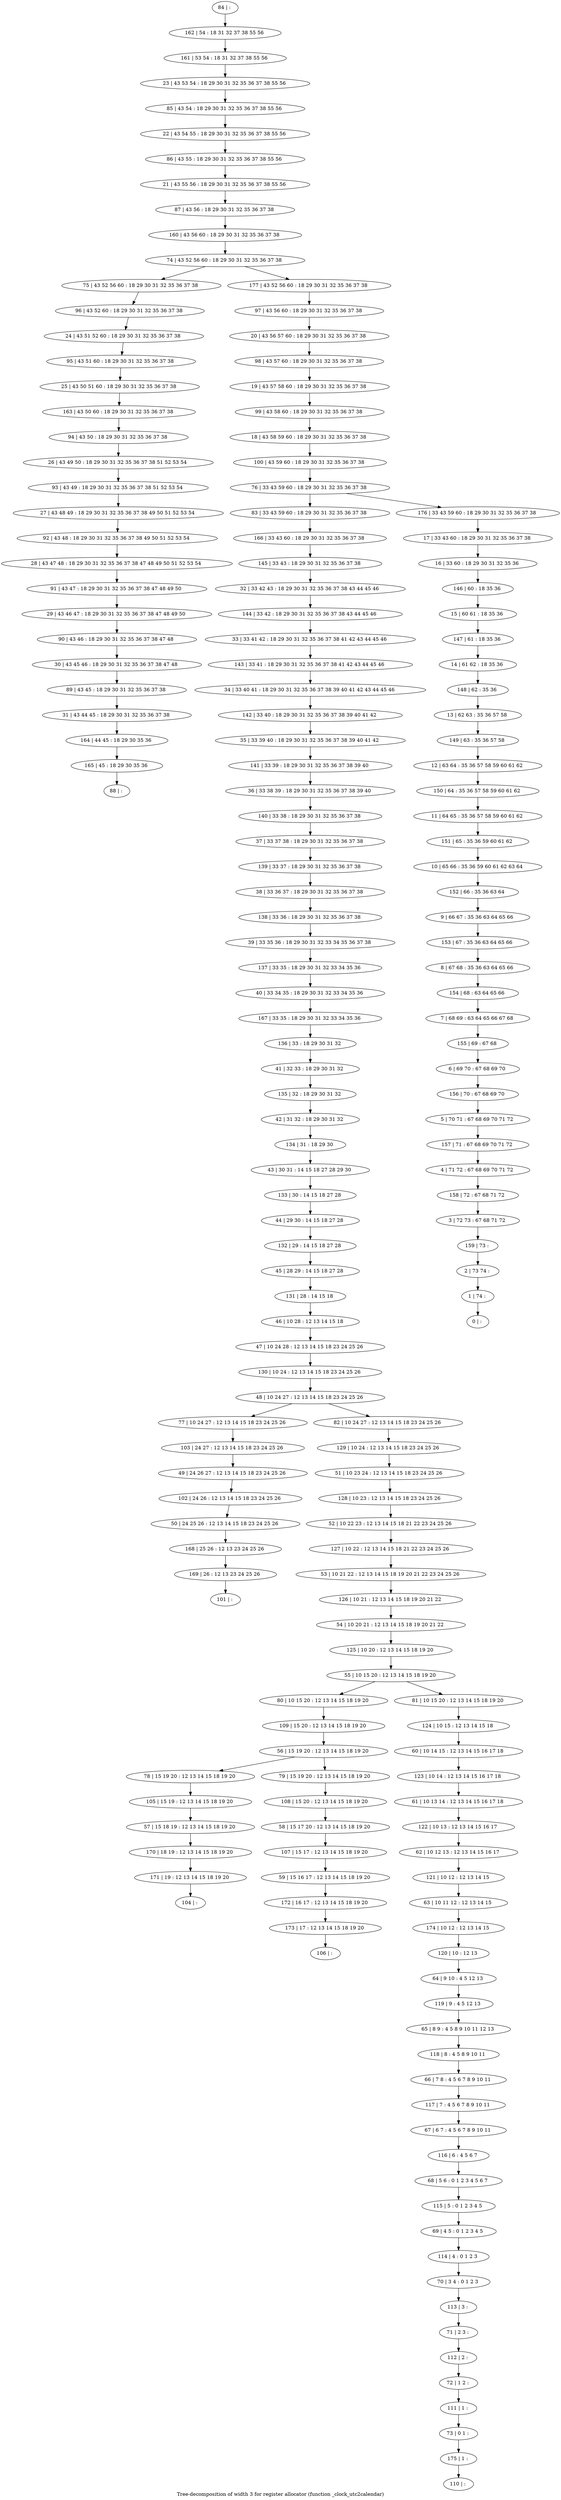 digraph G {
graph [label="Tree-decomposition of width 3 for register allocator (function _clock_utc2calendar)"]
0[label="0 | : "];
1[label="1 | 74 : "];
2[label="2 | 73 74 : "];
3[label="3 | 72 73 : 67 68 71 72 "];
4[label="4 | 71 72 : 67 68 69 70 71 72 "];
5[label="5 | 70 71 : 67 68 69 70 71 72 "];
6[label="6 | 69 70 : 67 68 69 70 "];
7[label="7 | 68 69 : 63 64 65 66 67 68 "];
8[label="8 | 67 68 : 35 36 63 64 65 66 "];
9[label="9 | 66 67 : 35 36 63 64 65 66 "];
10[label="10 | 65 66 : 35 36 59 60 61 62 63 64 "];
11[label="11 | 64 65 : 35 36 57 58 59 60 61 62 "];
12[label="12 | 63 64 : 35 36 57 58 59 60 61 62 "];
13[label="13 | 62 63 : 35 36 57 58 "];
14[label="14 | 61 62 : 18 35 36 "];
15[label="15 | 60 61 : 18 35 36 "];
16[label="16 | 33 60 : 18 29 30 31 32 35 36 "];
17[label="17 | 33 43 60 : 18 29 30 31 32 35 36 37 38 "];
18[label="18 | 43 58 59 60 : 18 29 30 31 32 35 36 37 38 "];
19[label="19 | 43 57 58 60 : 18 29 30 31 32 35 36 37 38 "];
20[label="20 | 43 56 57 60 : 18 29 30 31 32 35 36 37 38 "];
21[label="21 | 43 55 56 : 18 29 30 31 32 35 36 37 38 55 56 "];
22[label="22 | 43 54 55 : 18 29 30 31 32 35 36 37 38 55 56 "];
23[label="23 | 43 53 54 : 18 29 30 31 32 35 36 37 38 55 56 "];
24[label="24 | 43 51 52 60 : 18 29 30 31 32 35 36 37 38 "];
25[label="25 | 43 50 51 60 : 18 29 30 31 32 35 36 37 38 "];
26[label="26 | 43 49 50 : 18 29 30 31 32 35 36 37 38 51 52 53 54 "];
27[label="27 | 43 48 49 : 18 29 30 31 32 35 36 37 38 49 50 51 52 53 54 "];
28[label="28 | 43 47 48 : 18 29 30 31 32 35 36 37 38 47 48 49 50 51 52 53 54 "];
29[label="29 | 43 46 47 : 18 29 30 31 32 35 36 37 38 47 48 49 50 "];
30[label="30 | 43 45 46 : 18 29 30 31 32 35 36 37 38 47 48 "];
31[label="31 | 43 44 45 : 18 29 30 31 32 35 36 37 38 "];
32[label="32 | 33 42 43 : 18 29 30 31 32 35 36 37 38 43 44 45 46 "];
33[label="33 | 33 41 42 : 18 29 30 31 32 35 36 37 38 41 42 43 44 45 46 "];
34[label="34 | 33 40 41 : 18 29 30 31 32 35 36 37 38 39 40 41 42 43 44 45 46 "];
35[label="35 | 33 39 40 : 18 29 30 31 32 35 36 37 38 39 40 41 42 "];
36[label="36 | 33 38 39 : 18 29 30 31 32 35 36 37 38 39 40 "];
37[label="37 | 33 37 38 : 18 29 30 31 32 35 36 37 38 "];
38[label="38 | 33 36 37 : 18 29 30 31 32 35 36 37 38 "];
39[label="39 | 33 35 36 : 18 29 30 31 32 33 34 35 36 37 38 "];
40[label="40 | 33 34 35 : 18 29 30 31 32 33 34 35 36 "];
41[label="41 | 32 33 : 18 29 30 31 32 "];
42[label="42 | 31 32 : 18 29 30 31 32 "];
43[label="43 | 30 31 : 14 15 18 27 28 29 30 "];
44[label="44 | 29 30 : 14 15 18 27 28 "];
45[label="45 | 28 29 : 14 15 18 27 28 "];
46[label="46 | 10 28 : 12 13 14 15 18 "];
47[label="47 | 10 24 28 : 12 13 14 15 18 23 24 25 26 "];
48[label="48 | 10 24 27 : 12 13 14 15 18 23 24 25 26 "];
49[label="49 | 24 26 27 : 12 13 14 15 18 23 24 25 26 "];
50[label="50 | 24 25 26 : 12 13 14 15 18 23 24 25 26 "];
51[label="51 | 10 23 24 : 12 13 14 15 18 23 24 25 26 "];
52[label="52 | 10 22 23 : 12 13 14 15 18 21 22 23 24 25 26 "];
53[label="53 | 10 21 22 : 12 13 14 15 18 19 20 21 22 23 24 25 26 "];
54[label="54 | 10 20 21 : 12 13 14 15 18 19 20 21 22 "];
55[label="55 | 10 15 20 : 12 13 14 15 18 19 20 "];
56[label="56 | 15 19 20 : 12 13 14 15 18 19 20 "];
57[label="57 | 15 18 19 : 12 13 14 15 18 19 20 "];
58[label="58 | 15 17 20 : 12 13 14 15 18 19 20 "];
59[label="59 | 15 16 17 : 12 13 14 15 18 19 20 "];
60[label="60 | 10 14 15 : 12 13 14 15 16 17 18 "];
61[label="61 | 10 13 14 : 12 13 14 15 16 17 18 "];
62[label="62 | 10 12 13 : 12 13 14 15 16 17 "];
63[label="63 | 10 11 12 : 12 13 14 15 "];
64[label="64 | 9 10 : 4 5 12 13 "];
65[label="65 | 8 9 : 4 5 8 9 10 11 12 13 "];
66[label="66 | 7 8 : 4 5 6 7 8 9 10 11 "];
67[label="67 | 6 7 : 4 5 6 7 8 9 10 11 "];
68[label="68 | 5 6 : 0 1 2 3 4 5 6 7 "];
69[label="69 | 4 5 : 0 1 2 3 4 5 "];
70[label="70 | 3 4 : 0 1 2 3 "];
71[label="71 | 2 3 : "];
72[label="72 | 1 2 : "];
73[label="73 | 0 1 : "];
74[label="74 | 43 52 56 60 : 18 29 30 31 32 35 36 37 38 "];
75[label="75 | 43 52 56 60 : 18 29 30 31 32 35 36 37 38 "];
76[label="76 | 33 43 59 60 : 18 29 30 31 32 35 36 37 38 "];
77[label="77 | 10 24 27 : 12 13 14 15 18 23 24 25 26 "];
78[label="78 | 15 19 20 : 12 13 14 15 18 19 20 "];
79[label="79 | 15 19 20 : 12 13 14 15 18 19 20 "];
80[label="80 | 10 15 20 : 12 13 14 15 18 19 20 "];
81[label="81 | 10 15 20 : 12 13 14 15 18 19 20 "];
82[label="82 | 10 24 27 : 12 13 14 15 18 23 24 25 26 "];
83[label="83 | 33 43 59 60 : 18 29 30 31 32 35 36 37 38 "];
84[label="84 | : "];
85[label="85 | 43 54 : 18 29 30 31 32 35 36 37 38 55 56 "];
86[label="86 | 43 55 : 18 29 30 31 32 35 36 37 38 55 56 "];
87[label="87 | 43 56 : 18 29 30 31 32 35 36 37 38 "];
88[label="88 | : "];
89[label="89 | 43 45 : 18 29 30 31 32 35 36 37 38 "];
90[label="90 | 43 46 : 18 29 30 31 32 35 36 37 38 47 48 "];
91[label="91 | 43 47 : 18 29 30 31 32 35 36 37 38 47 48 49 50 "];
92[label="92 | 43 48 : 18 29 30 31 32 35 36 37 38 49 50 51 52 53 54 "];
93[label="93 | 43 49 : 18 29 30 31 32 35 36 37 38 51 52 53 54 "];
94[label="94 | 43 50 : 18 29 30 31 32 35 36 37 38 "];
95[label="95 | 43 51 60 : 18 29 30 31 32 35 36 37 38 "];
96[label="96 | 43 52 60 : 18 29 30 31 32 35 36 37 38 "];
97[label="97 | 43 56 60 : 18 29 30 31 32 35 36 37 38 "];
98[label="98 | 43 57 60 : 18 29 30 31 32 35 36 37 38 "];
99[label="99 | 43 58 60 : 18 29 30 31 32 35 36 37 38 "];
100[label="100 | 43 59 60 : 18 29 30 31 32 35 36 37 38 "];
101[label="101 | : "];
102[label="102 | 24 26 : 12 13 14 15 18 23 24 25 26 "];
103[label="103 | 24 27 : 12 13 14 15 18 23 24 25 26 "];
104[label="104 | : "];
105[label="105 | 15 19 : 12 13 14 15 18 19 20 "];
106[label="106 | : "];
107[label="107 | 15 17 : 12 13 14 15 18 19 20 "];
108[label="108 | 15 20 : 12 13 14 15 18 19 20 "];
109[label="109 | 15 20 : 12 13 14 15 18 19 20 "];
110[label="110 | : "];
111[label="111 | 1 : "];
112[label="112 | 2 : "];
113[label="113 | 3 : "];
114[label="114 | 4 : 0 1 2 3 "];
115[label="115 | 5 : 0 1 2 3 4 5 "];
116[label="116 | 6 : 4 5 6 7 "];
117[label="117 | 7 : 4 5 6 7 8 9 10 11 "];
118[label="118 | 8 : 4 5 8 9 10 11 "];
119[label="119 | 9 : 4 5 12 13 "];
120[label="120 | 10 : 12 13 "];
121[label="121 | 10 12 : 12 13 14 15 "];
122[label="122 | 10 13 : 12 13 14 15 16 17 "];
123[label="123 | 10 14 : 12 13 14 15 16 17 18 "];
124[label="124 | 10 15 : 12 13 14 15 18 "];
125[label="125 | 10 20 : 12 13 14 15 18 19 20 "];
126[label="126 | 10 21 : 12 13 14 15 18 19 20 21 22 "];
127[label="127 | 10 22 : 12 13 14 15 18 21 22 23 24 25 26 "];
128[label="128 | 10 23 : 12 13 14 15 18 23 24 25 26 "];
129[label="129 | 10 24 : 12 13 14 15 18 23 24 25 26 "];
130[label="130 | 10 24 : 12 13 14 15 18 23 24 25 26 "];
131[label="131 | 28 : 14 15 18 "];
132[label="132 | 29 : 14 15 18 27 28 "];
133[label="133 | 30 : 14 15 18 27 28 "];
134[label="134 | 31 : 18 29 30 "];
135[label="135 | 32 : 18 29 30 31 32 "];
136[label="136 | 33 : 18 29 30 31 32 "];
137[label="137 | 33 35 : 18 29 30 31 32 33 34 35 36 "];
138[label="138 | 33 36 : 18 29 30 31 32 35 36 37 38 "];
139[label="139 | 33 37 : 18 29 30 31 32 35 36 37 38 "];
140[label="140 | 33 38 : 18 29 30 31 32 35 36 37 38 "];
141[label="141 | 33 39 : 18 29 30 31 32 35 36 37 38 39 40 "];
142[label="142 | 33 40 : 18 29 30 31 32 35 36 37 38 39 40 41 42 "];
143[label="143 | 33 41 : 18 29 30 31 32 35 36 37 38 41 42 43 44 45 46 "];
144[label="144 | 33 42 : 18 29 30 31 32 35 36 37 38 43 44 45 46 "];
145[label="145 | 33 43 : 18 29 30 31 32 35 36 37 38 "];
146[label="146 | 60 : 18 35 36 "];
147[label="147 | 61 : 18 35 36 "];
148[label="148 | 62 : 35 36 "];
149[label="149 | 63 : 35 36 57 58 "];
150[label="150 | 64 : 35 36 57 58 59 60 61 62 "];
151[label="151 | 65 : 35 36 59 60 61 62 "];
152[label="152 | 66 : 35 36 63 64 "];
153[label="153 | 67 : 35 36 63 64 65 66 "];
154[label="154 | 68 : 63 64 65 66 "];
155[label="155 | 69 : 67 68 "];
156[label="156 | 70 : 67 68 69 70 "];
157[label="157 | 71 : 67 68 69 70 71 72 "];
158[label="158 | 72 : 67 68 71 72 "];
159[label="159 | 73 : "];
160[label="160 | 43 56 60 : 18 29 30 31 32 35 36 37 38 "];
161[label="161 | 53 54 : 18 31 32 37 38 55 56 "];
162[label="162 | 54 : 18 31 32 37 38 55 56 "];
163[label="163 | 43 50 60 : 18 29 30 31 32 35 36 37 38 "];
164[label="164 | 44 45 : 18 29 30 35 36 "];
165[label="165 | 45 : 18 29 30 35 36 "];
166[label="166 | 33 43 60 : 18 29 30 31 32 35 36 37 38 "];
167[label="167 | 33 35 : 18 29 30 31 32 33 34 35 36 "];
168[label="168 | 25 26 : 12 13 23 24 25 26 "];
169[label="169 | 26 : 12 13 23 24 25 26 "];
170[label="170 | 18 19 : 12 13 14 15 18 19 20 "];
171[label="171 | 19 : 12 13 14 15 18 19 20 "];
172[label="172 | 16 17 : 12 13 14 15 18 19 20 "];
173[label="173 | 17 : 12 13 14 15 18 19 20 "];
174[label="174 | 10 12 : 12 13 14 15 "];
175[label="175 | 1 : "];
176[label="176 | 33 43 59 60 : 18 29 30 31 32 35 36 37 38 "];
177[label="177 | 43 52 56 60 : 18 29 30 31 32 35 36 37 38 "];
46->47 ;
48->77 ;
56->78 ;
56->79 ;
55->80 ;
55->81 ;
48->82 ;
89->31 ;
30->89 ;
90->30 ;
29->90 ;
91->29 ;
28->91 ;
92->28 ;
27->92 ;
93->27 ;
26->93 ;
94->26 ;
95->25 ;
24->95 ;
96->24 ;
75->96 ;
102->50 ;
49->102 ;
103->49 ;
77->103 ;
105->57 ;
78->105 ;
107->59 ;
58->107 ;
108->58 ;
79->108 ;
109->56 ;
80->109 ;
111->73 ;
72->111 ;
112->72 ;
71->112 ;
113->71 ;
70->113 ;
114->70 ;
69->114 ;
115->69 ;
68->115 ;
116->68 ;
67->116 ;
117->67 ;
66->117 ;
118->66 ;
65->118 ;
119->65 ;
64->119 ;
120->64 ;
121->63 ;
62->121 ;
122->62 ;
61->122 ;
123->61 ;
60->123 ;
124->60 ;
81->124 ;
125->55 ;
54->125 ;
126->54 ;
53->126 ;
127->53 ;
52->127 ;
128->52 ;
51->128 ;
129->51 ;
82->129 ;
130->48 ;
47->130 ;
131->46 ;
45->131 ;
132->45 ;
44->132 ;
133->44 ;
43->133 ;
134->43 ;
42->134 ;
135->42 ;
41->135 ;
136->41 ;
137->40 ;
39->137 ;
138->39 ;
38->138 ;
139->38 ;
37->139 ;
140->37 ;
36->140 ;
141->36 ;
35->141 ;
142->35 ;
34->142 ;
143->34 ;
33->143 ;
144->33 ;
32->144 ;
145->32 ;
163->94 ;
25->163 ;
31->164 ;
165->88 ;
164->165 ;
166->145 ;
83->166 ;
167->136 ;
40->167 ;
50->168 ;
169->101 ;
168->169 ;
57->170 ;
171->104 ;
170->171 ;
59->172 ;
173->106 ;
172->173 ;
174->120 ;
63->174 ;
175->110 ;
73->175 ;
84->162 ;
162->161 ;
161->23 ;
23->85 ;
85->22 ;
22->86 ;
86->21 ;
21->87 ;
87->160 ;
160->74 ;
97->20 ;
20->98 ;
98->19 ;
19->99 ;
99->18 ;
18->100 ;
100->76 ;
17->16 ;
16->146 ;
146->15 ;
15->147 ;
147->14 ;
14->148 ;
148->13 ;
13->149 ;
149->12 ;
12->150 ;
150->11 ;
11->151 ;
151->10 ;
10->152 ;
152->9 ;
9->153 ;
153->8 ;
8->154 ;
154->7 ;
7->155 ;
155->6 ;
6->156 ;
156->5 ;
5->157 ;
157->4 ;
4->158 ;
158->3 ;
3->159 ;
159->2 ;
2->1 ;
1->0 ;
176->17 ;
177->97 ;
76->83 ;
76->176 ;
74->75 ;
74->177 ;
}
